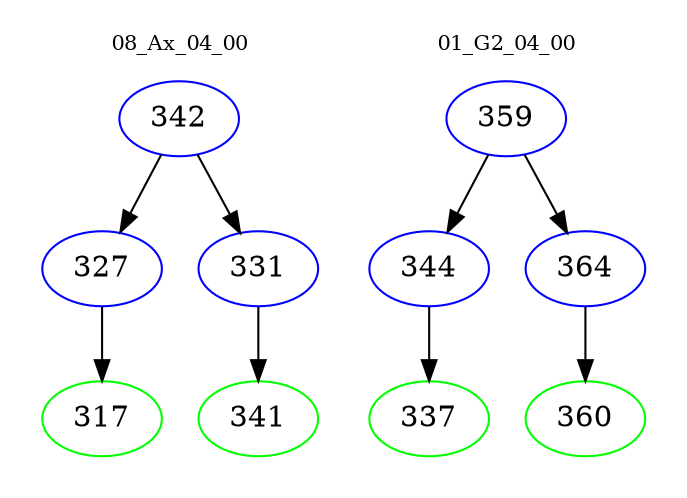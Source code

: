 digraph{
subgraph cluster_0 {
color = white
label = "08_Ax_04_00";
fontsize=10;
T0_342 [label="342", color="blue"]
T0_342 -> T0_327 [color="black"]
T0_327 [label="327", color="blue"]
T0_327 -> T0_317 [color="black"]
T0_317 [label="317", color="green"]
T0_342 -> T0_331 [color="black"]
T0_331 [label="331", color="blue"]
T0_331 -> T0_341 [color="black"]
T0_341 [label="341", color="green"]
}
subgraph cluster_1 {
color = white
label = "01_G2_04_00";
fontsize=10;
T1_359 [label="359", color="blue"]
T1_359 -> T1_344 [color="black"]
T1_344 [label="344", color="blue"]
T1_344 -> T1_337 [color="black"]
T1_337 [label="337", color="green"]
T1_359 -> T1_364 [color="black"]
T1_364 [label="364", color="blue"]
T1_364 -> T1_360 [color="black"]
T1_360 [label="360", color="green"]
}
}
